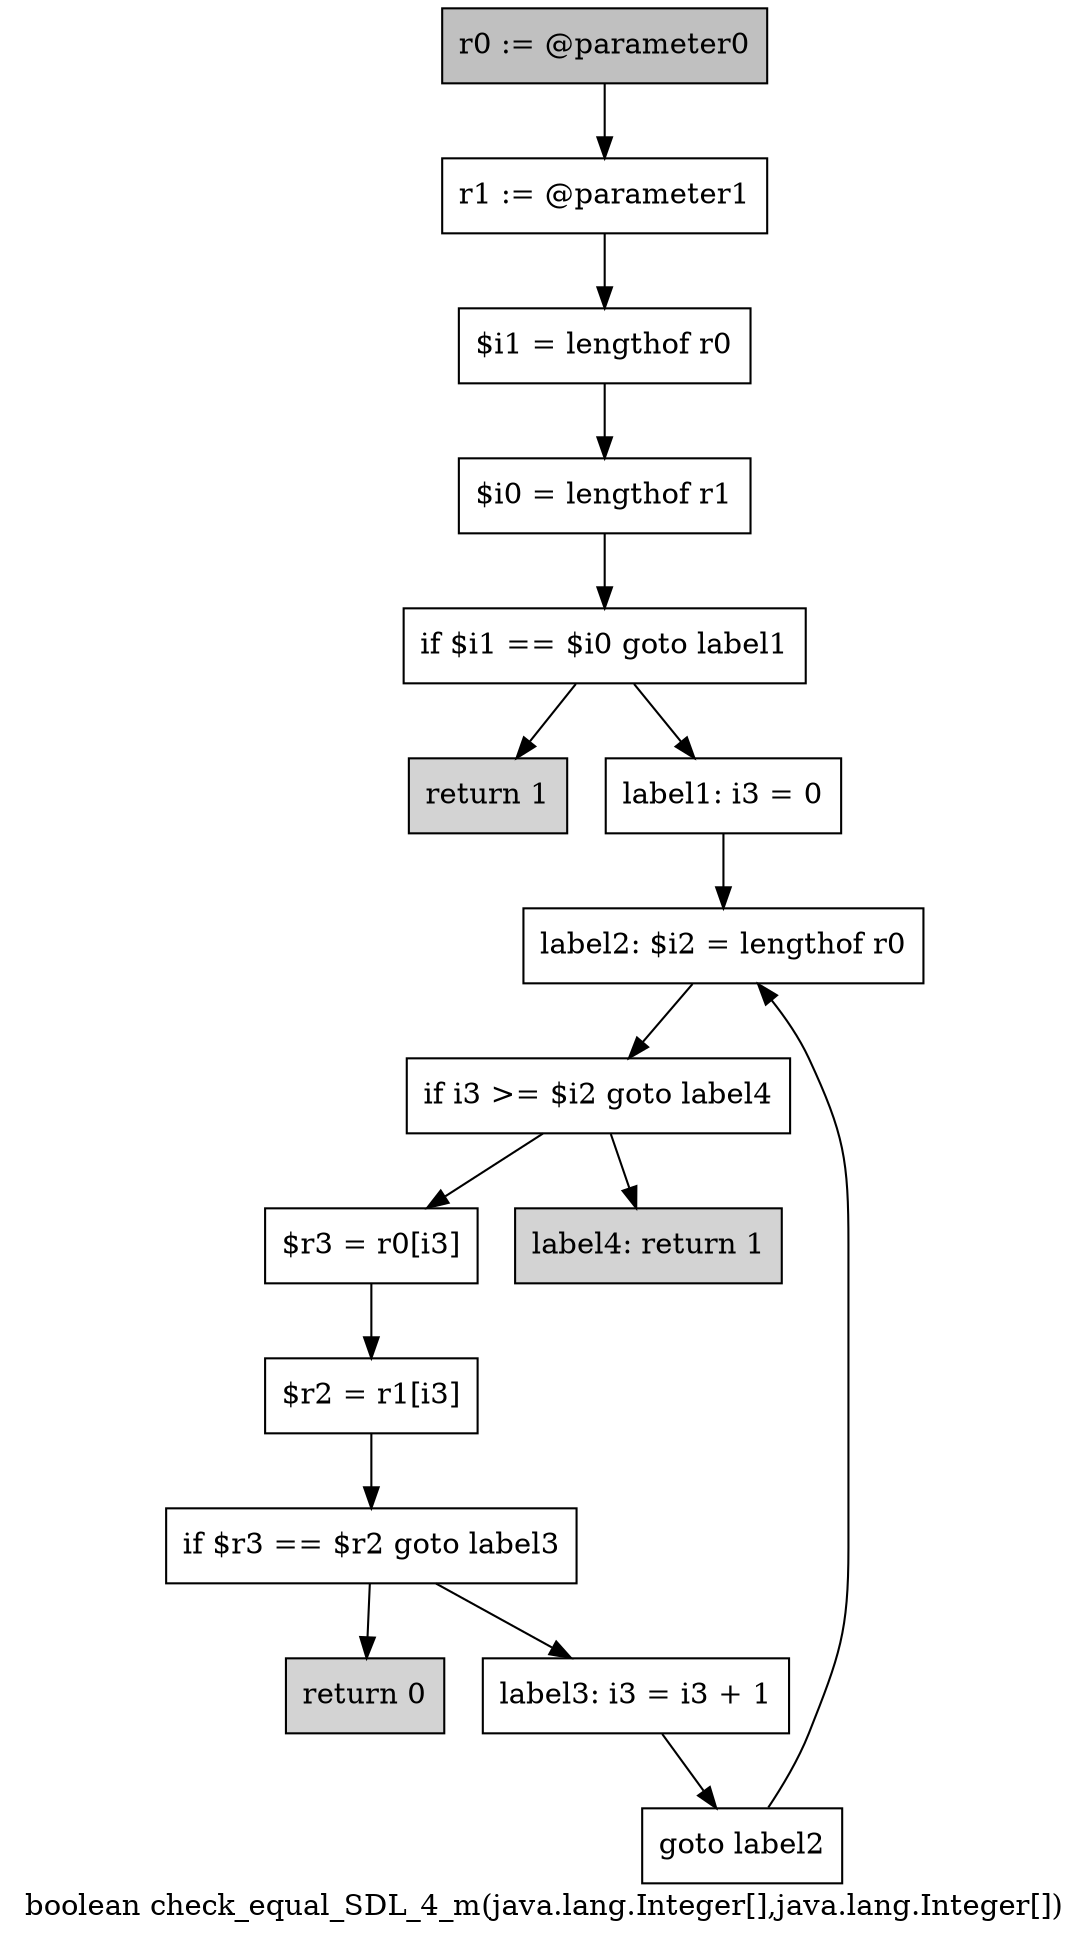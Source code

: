 digraph "boolean check_equal_SDL_4_m(java.lang.Integer[],java.lang.Integer[])" {
    label="boolean check_equal_SDL_4_m(java.lang.Integer[],java.lang.Integer[])";
    node [shape=box];
    "0" [style=filled,fillcolor=gray,label="r0 := @parameter0",];
    "1" [label="r1 := @parameter1",];
    "0"->"1";
    "2" [label="$i1 = lengthof r0",];
    "1"->"2";
    "3" [label="$i0 = lengthof r1",];
    "2"->"3";
    "4" [label="if $i1 == $i0 goto label1",];
    "3"->"4";
    "5" [style=filled,fillcolor=lightgray,label="return 1",];
    "4"->"5";
    "6" [label="label1: i3 = 0",];
    "4"->"6";
    "7" [label="label2: $i2 = lengthof r0",];
    "6"->"7";
    "8" [label="if i3 >= $i2 goto label4",];
    "7"->"8";
    "9" [label="$r3 = r0[i3]",];
    "8"->"9";
    "15" [style=filled,fillcolor=lightgray,label="label4: return 1",];
    "8"->"15";
    "10" [label="$r2 = r1[i3]",];
    "9"->"10";
    "11" [label="if $r3 == $r2 goto label3",];
    "10"->"11";
    "12" [style=filled,fillcolor=lightgray,label="return 0",];
    "11"->"12";
    "13" [label="label3: i3 = i3 + 1",];
    "11"->"13";
    "14" [label="goto label2",];
    "13"->"14";
    "14"->"7";
}
